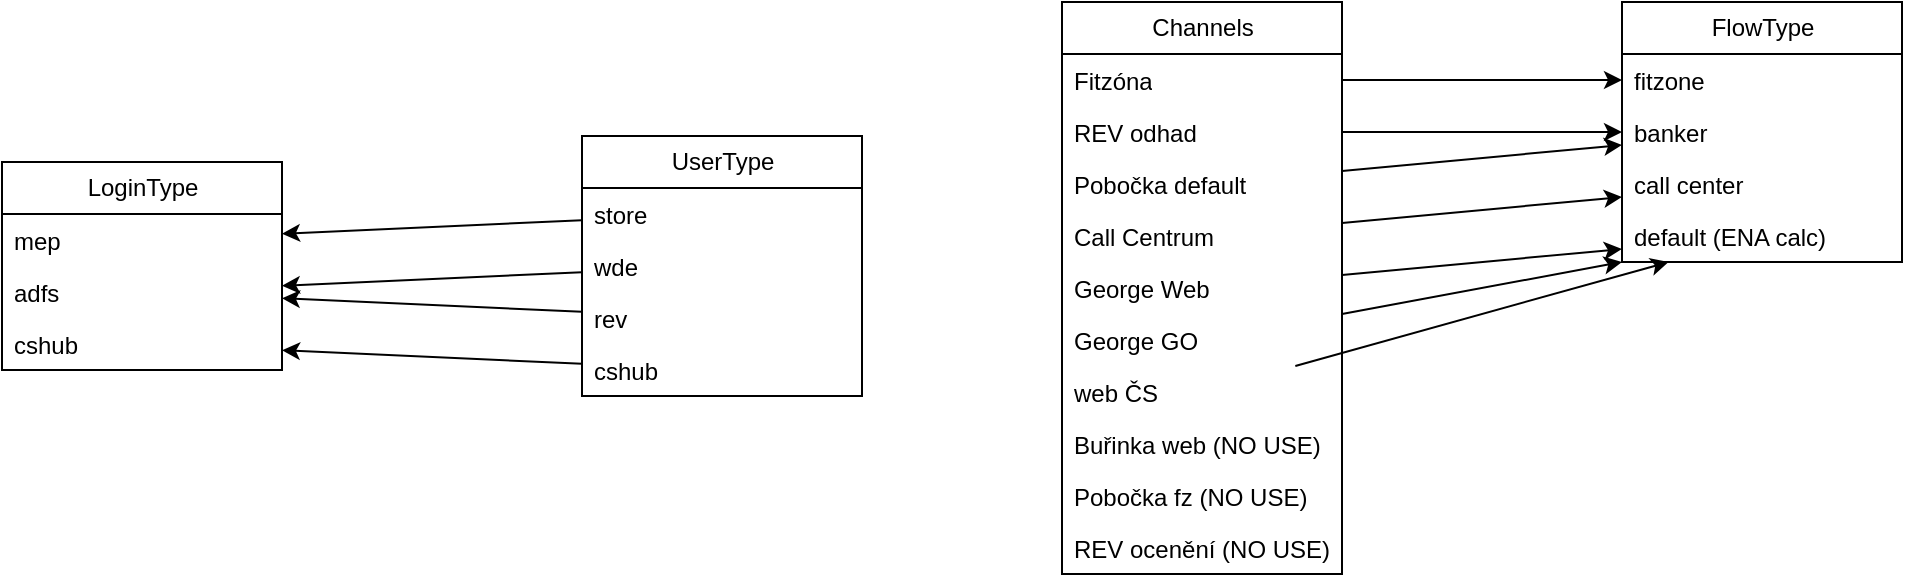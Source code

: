 <mxfile version="21.6.9" type="github">
  <diagram name="Stránka-1" id="3PBPj4A7SnuS5fqXDSdj">
    <mxGraphModel dx="2193" dy="729" grid="1" gridSize="10" guides="1" tooltips="1" connect="1" arrows="1" fold="1" page="1" pageScale="1" pageWidth="827" pageHeight="1169" math="0" shadow="0">
      <root>
        <mxCell id="0" />
        <mxCell id="1" parent="0" />
        <mxCell id="SjOJlThTYpRyi31LJR5W-23" value="UserType" style="swimlane;fontStyle=0;childLayout=stackLayout;horizontal=1;startSize=26;fillColor=none;horizontalStack=0;resizeParent=1;resizeParentMax=0;resizeLast=0;collapsible=1;marginBottom=0;html=1;" vertex="1" parent="1">
          <mxGeometry x="120" y="277" width="140" height="130" as="geometry">
            <mxRectangle x="80" y="380" width="90" height="30" as="alternateBounds" />
          </mxGeometry>
        </mxCell>
        <mxCell id="SjOJlThTYpRyi31LJR5W-24" value="store" style="text;strokeColor=none;fillColor=none;align=left;verticalAlign=top;spacingLeft=4;spacingRight=4;overflow=hidden;rotatable=0;points=[[0,0.5],[1,0.5]];portConstraint=eastwest;whiteSpace=wrap;html=1;" vertex="1" parent="SjOJlThTYpRyi31LJR5W-23">
          <mxGeometry y="26" width="140" height="26" as="geometry" />
        </mxCell>
        <mxCell id="SjOJlThTYpRyi31LJR5W-26" value="wde" style="text;strokeColor=none;fillColor=none;align=left;verticalAlign=top;spacingLeft=4;spacingRight=4;overflow=hidden;rotatable=0;points=[[0,0.5],[1,0.5]];portConstraint=eastwest;whiteSpace=wrap;html=1;" vertex="1" parent="SjOJlThTYpRyi31LJR5W-23">
          <mxGeometry y="52" width="140" height="26" as="geometry" />
        </mxCell>
        <mxCell id="SjOJlThTYpRyi31LJR5W-27" value="rev" style="text;strokeColor=none;fillColor=none;align=left;verticalAlign=top;spacingLeft=4;spacingRight=4;overflow=hidden;rotatable=0;points=[[0,0.5],[1,0.5]];portConstraint=eastwest;whiteSpace=wrap;html=1;" vertex="1" parent="SjOJlThTYpRyi31LJR5W-23">
          <mxGeometry y="78" width="140" height="26" as="geometry" />
        </mxCell>
        <mxCell id="SjOJlThTYpRyi31LJR5W-25" value="cshub" style="text;strokeColor=none;fillColor=none;align=left;verticalAlign=top;spacingLeft=4;spacingRight=4;overflow=hidden;rotatable=0;points=[[0,0.5],[1,0.5]];portConstraint=eastwest;whiteSpace=wrap;html=1;" vertex="1" parent="SjOJlThTYpRyi31LJR5W-23">
          <mxGeometry y="104" width="140" height="26" as="geometry" />
        </mxCell>
        <mxCell id="SjOJlThTYpRyi31LJR5W-28" value="LoginType" style="swimlane;fontStyle=0;childLayout=stackLayout;horizontal=1;startSize=26;fillColor=none;horizontalStack=0;resizeParent=1;resizeParentMax=0;resizeLast=0;collapsible=1;marginBottom=0;html=1;" vertex="1" parent="1">
          <mxGeometry x="-170" y="290" width="140" height="104" as="geometry" />
        </mxCell>
        <mxCell id="SjOJlThTYpRyi31LJR5W-29" value="mep" style="text;strokeColor=none;fillColor=none;align=left;verticalAlign=top;spacingLeft=4;spacingRight=4;overflow=hidden;rotatable=0;points=[[0,0.5],[1,0.5]];portConstraint=eastwest;whiteSpace=wrap;html=1;" vertex="1" parent="SjOJlThTYpRyi31LJR5W-28">
          <mxGeometry y="26" width="140" height="26" as="geometry" />
        </mxCell>
        <mxCell id="SjOJlThTYpRyi31LJR5W-30" value="adfs" style="text;strokeColor=none;fillColor=none;align=left;verticalAlign=top;spacingLeft=4;spacingRight=4;overflow=hidden;rotatable=0;points=[[0,0.5],[1,0.5]];portConstraint=eastwest;whiteSpace=wrap;html=1;" vertex="1" parent="SjOJlThTYpRyi31LJR5W-28">
          <mxGeometry y="52" width="140" height="26" as="geometry" />
        </mxCell>
        <mxCell id="SjOJlThTYpRyi31LJR5W-31" value="cshub" style="text;strokeColor=none;fillColor=none;align=left;verticalAlign=top;spacingLeft=4;spacingRight=4;overflow=hidden;rotatable=0;points=[[0,0.5],[1,0.5]];portConstraint=eastwest;whiteSpace=wrap;html=1;" vertex="1" parent="SjOJlThTYpRyi31LJR5W-28">
          <mxGeometry y="78" width="140" height="26" as="geometry" />
        </mxCell>
        <mxCell id="SjOJlThTYpRyi31LJR5W-32" value="Channels" style="swimlane;fontStyle=0;childLayout=stackLayout;horizontal=1;startSize=26;fillColor=none;horizontalStack=0;resizeParent=1;resizeParentMax=0;resizeLast=0;collapsible=1;marginBottom=0;html=1;" vertex="1" parent="1">
          <mxGeometry x="360" y="210" width="140" height="286" as="geometry" />
        </mxCell>
        <mxCell id="SjOJlThTYpRyi31LJR5W-33" value="Fitzóna" style="text;strokeColor=none;fillColor=none;align=left;verticalAlign=top;spacingLeft=4;spacingRight=4;overflow=hidden;rotatable=0;points=[[0,0.5],[1,0.5]];portConstraint=eastwest;whiteSpace=wrap;html=1;" vertex="1" parent="SjOJlThTYpRyi31LJR5W-32">
          <mxGeometry y="26" width="140" height="26" as="geometry" />
        </mxCell>
        <mxCell id="SjOJlThTYpRyi31LJR5W-41" value="REV odhad" style="text;strokeColor=none;fillColor=none;align=left;verticalAlign=top;spacingLeft=4;spacingRight=4;overflow=hidden;rotatable=0;points=[[0,0.5],[1,0.5]];portConstraint=eastwest;whiteSpace=wrap;html=1;" vertex="1" parent="SjOJlThTYpRyi31LJR5W-32">
          <mxGeometry y="52" width="140" height="26" as="geometry" />
        </mxCell>
        <mxCell id="SjOJlThTYpRyi31LJR5W-39" value="Pobočka default" style="text;strokeColor=none;fillColor=none;align=left;verticalAlign=top;spacingLeft=4;spacingRight=4;overflow=hidden;rotatable=0;points=[[0,0.5],[1,0.5]];portConstraint=eastwest;whiteSpace=wrap;html=1;" vertex="1" parent="SjOJlThTYpRyi31LJR5W-32">
          <mxGeometry y="78" width="140" height="26" as="geometry" />
        </mxCell>
        <mxCell id="SjOJlThTYpRyi31LJR5W-37" value="Call Centrum" style="text;strokeColor=none;fillColor=none;align=left;verticalAlign=top;spacingLeft=4;spacingRight=4;overflow=hidden;rotatable=0;points=[[0,0.5],[1,0.5]];portConstraint=eastwest;whiteSpace=wrap;html=1;" vertex="1" parent="SjOJlThTYpRyi31LJR5W-32">
          <mxGeometry y="104" width="140" height="26" as="geometry" />
        </mxCell>
        <mxCell id="SjOJlThTYpRyi31LJR5W-34" value="George Web" style="text;strokeColor=none;fillColor=none;align=left;verticalAlign=top;spacingLeft=4;spacingRight=4;overflow=hidden;rotatable=0;points=[[0,0.5],[1,0.5]];portConstraint=eastwest;whiteSpace=wrap;html=1;" vertex="1" parent="SjOJlThTYpRyi31LJR5W-32">
          <mxGeometry y="130" width="140" height="26" as="geometry" />
        </mxCell>
        <mxCell id="SjOJlThTYpRyi31LJR5W-35" value="George GO" style="text;strokeColor=none;fillColor=none;align=left;verticalAlign=top;spacingLeft=4;spacingRight=4;overflow=hidden;rotatable=0;points=[[0,0.5],[1,0.5]];portConstraint=eastwest;whiteSpace=wrap;html=1;" vertex="1" parent="SjOJlThTYpRyi31LJR5W-32">
          <mxGeometry y="156" width="140" height="26" as="geometry" />
        </mxCell>
        <mxCell id="SjOJlThTYpRyi31LJR5W-36" value="web ČS" style="text;strokeColor=none;fillColor=none;align=left;verticalAlign=top;spacingLeft=4;spacingRight=4;overflow=hidden;rotatable=0;points=[[0,0.5],[1,0.5]];portConstraint=eastwest;whiteSpace=wrap;html=1;" vertex="1" parent="SjOJlThTYpRyi31LJR5W-32">
          <mxGeometry y="182" width="140" height="26" as="geometry" />
        </mxCell>
        <mxCell id="SjOJlThTYpRyi31LJR5W-38" value="Buřinka web (NO USE)" style="text;strokeColor=none;fillColor=none;align=left;verticalAlign=top;spacingLeft=4;spacingRight=4;overflow=hidden;rotatable=0;points=[[0,0.5],[1,0.5]];portConstraint=eastwest;whiteSpace=wrap;html=1;" vertex="1" parent="SjOJlThTYpRyi31LJR5W-32">
          <mxGeometry y="208" width="140" height="26" as="geometry" />
        </mxCell>
        <mxCell id="SjOJlThTYpRyi31LJR5W-40" value="Pobočka fz (NO USE)" style="text;strokeColor=none;fillColor=none;align=left;verticalAlign=top;spacingLeft=4;spacingRight=4;overflow=hidden;rotatable=0;points=[[0,0.5],[1,0.5]];portConstraint=eastwest;whiteSpace=wrap;html=1;" vertex="1" parent="SjOJlThTYpRyi31LJR5W-32">
          <mxGeometry y="234" width="140" height="26" as="geometry" />
        </mxCell>
        <mxCell id="SjOJlThTYpRyi31LJR5W-42" value="REV ocenění (NO USE)" style="text;strokeColor=none;fillColor=none;align=left;verticalAlign=top;spacingLeft=4;spacingRight=4;overflow=hidden;rotatable=0;points=[[0,0.5],[1,0.5]];portConstraint=eastwest;whiteSpace=wrap;html=1;" vertex="1" parent="SjOJlThTYpRyi31LJR5W-32">
          <mxGeometry y="260" width="140" height="26" as="geometry" />
        </mxCell>
        <mxCell id="SjOJlThTYpRyi31LJR5W-43" value="FlowType" style="swimlane;fontStyle=0;childLayout=stackLayout;horizontal=1;startSize=26;fillColor=none;horizontalStack=0;resizeParent=1;resizeParentMax=0;resizeLast=0;collapsible=1;marginBottom=0;html=1;" vertex="1" parent="1">
          <mxGeometry x="640" y="210" width="140" height="130" as="geometry" />
        </mxCell>
        <mxCell id="SjOJlThTYpRyi31LJR5W-45" value="fitzone" style="text;strokeColor=none;fillColor=none;align=left;verticalAlign=top;spacingLeft=4;spacingRight=4;overflow=hidden;rotatable=0;points=[[0,0.5],[1,0.5]];portConstraint=eastwest;whiteSpace=wrap;html=1;" vertex="1" parent="SjOJlThTYpRyi31LJR5W-43">
          <mxGeometry y="26" width="140" height="26" as="geometry" />
        </mxCell>
        <mxCell id="SjOJlThTYpRyi31LJR5W-44" value="banker" style="text;strokeColor=none;fillColor=none;align=left;verticalAlign=top;spacingLeft=4;spacingRight=4;overflow=hidden;rotatable=0;points=[[0,0.5],[1,0.5]];portConstraint=eastwest;whiteSpace=wrap;html=1;" vertex="1" parent="SjOJlThTYpRyi31LJR5W-43">
          <mxGeometry y="52" width="140" height="26" as="geometry" />
        </mxCell>
        <mxCell id="SjOJlThTYpRyi31LJR5W-46" value="call center" style="text;strokeColor=none;fillColor=none;align=left;verticalAlign=top;spacingLeft=4;spacingRight=4;overflow=hidden;rotatable=0;points=[[0,0.5],[1,0.5]];portConstraint=eastwest;whiteSpace=wrap;html=1;" vertex="1" parent="SjOJlThTYpRyi31LJR5W-43">
          <mxGeometry y="78" width="140" height="26" as="geometry" />
        </mxCell>
        <mxCell id="SjOJlThTYpRyi31LJR5W-47" value="default (ENA calc)" style="text;strokeColor=none;fillColor=none;align=left;verticalAlign=top;spacingLeft=4;spacingRight=4;overflow=hidden;rotatable=0;points=[[0,0.5],[1,0.5]];portConstraint=eastwest;whiteSpace=wrap;html=1;" vertex="1" parent="SjOJlThTYpRyi31LJR5W-43">
          <mxGeometry y="104" width="140" height="26" as="geometry" />
        </mxCell>
        <mxCell id="SjOJlThTYpRyi31LJR5W-49" value="" style="endArrow=classic;html=1;rounded=0;entryX=0;entryY=0.5;entryDx=0;entryDy=0;" edge="1" parent="1" source="SjOJlThTYpRyi31LJR5W-33" target="SjOJlThTYpRyi31LJR5W-45">
          <mxGeometry width="50" height="50" relative="1" as="geometry">
            <mxPoint x="370" y="180" as="sourcePoint" />
            <mxPoint x="550" y="100" as="targetPoint" />
          </mxGeometry>
        </mxCell>
        <mxCell id="SjOJlThTYpRyi31LJR5W-50" value="" style="endArrow=classic;html=1;rounded=0;" edge="1" parent="1" source="SjOJlThTYpRyi31LJR5W-24" target="SjOJlThTYpRyi31LJR5W-29">
          <mxGeometry width="50" height="50" relative="1" as="geometry">
            <mxPoint x="370" y="180" as="sourcePoint" />
            <mxPoint x="420" y="130" as="targetPoint" />
          </mxGeometry>
        </mxCell>
        <mxCell id="SjOJlThTYpRyi31LJR5W-51" value="" style="endArrow=classic;html=1;rounded=0;" edge="1" parent="1" source="SjOJlThTYpRyi31LJR5W-34" target="SjOJlThTYpRyi31LJR5W-47">
          <mxGeometry width="50" height="50" relative="1" as="geometry">
            <mxPoint x="370" y="220" as="sourcePoint" />
            <mxPoint x="420" y="170" as="targetPoint" />
          </mxGeometry>
        </mxCell>
        <mxCell id="SjOJlThTYpRyi31LJR5W-52" value="" style="endArrow=classic;html=1;rounded=0;" edge="1" parent="1" source="SjOJlThTYpRyi31LJR5W-35" target="SjOJlThTYpRyi31LJR5W-47">
          <mxGeometry width="50" height="50" relative="1" as="geometry">
            <mxPoint x="370" y="220" as="sourcePoint" />
            <mxPoint x="700" y="290" as="targetPoint" />
          </mxGeometry>
        </mxCell>
        <mxCell id="SjOJlThTYpRyi31LJR5W-53" value="" style="endArrow=classic;html=1;rounded=0;" edge="1" parent="1" source="SjOJlThTYpRyi31LJR5W-37" target="SjOJlThTYpRyi31LJR5W-46">
          <mxGeometry width="50" height="50" relative="1" as="geometry">
            <mxPoint x="370" y="220" as="sourcePoint" />
            <mxPoint x="420" y="170" as="targetPoint" />
          </mxGeometry>
        </mxCell>
        <mxCell id="SjOJlThTYpRyi31LJR5W-54" value="" style="endArrow=classic;html=1;rounded=0;" edge="1" parent="1" source="SjOJlThTYpRyi31LJR5W-39" target="SjOJlThTYpRyi31LJR5W-44">
          <mxGeometry width="50" height="50" relative="1" as="geometry">
            <mxPoint x="370" y="220" as="sourcePoint" />
            <mxPoint x="420" y="170" as="targetPoint" />
          </mxGeometry>
        </mxCell>
        <mxCell id="SjOJlThTYpRyi31LJR5W-55" value="" style="endArrow=classic;html=1;rounded=0;" edge="1" parent="1" source="SjOJlThTYpRyi31LJR5W-41" target="SjOJlThTYpRyi31LJR5W-44">
          <mxGeometry width="50" height="50" relative="1" as="geometry">
            <mxPoint x="370" y="220" as="sourcePoint" />
            <mxPoint x="420" y="170" as="targetPoint" />
          </mxGeometry>
        </mxCell>
        <mxCell id="SjOJlThTYpRyi31LJR5W-56" value="" style="endArrow=classic;html=1;rounded=0;" edge="1" parent="1" source="SjOJlThTYpRyi31LJR5W-36" target="SjOJlThTYpRyi31LJR5W-47">
          <mxGeometry width="50" height="50" relative="1" as="geometry">
            <mxPoint x="570" y="390" as="sourcePoint" />
            <mxPoint x="690" y="420" as="targetPoint" />
          </mxGeometry>
        </mxCell>
        <mxCell id="SjOJlThTYpRyi31LJR5W-57" value="" style="endArrow=classic;html=1;rounded=0;" edge="1" parent="1" source="SjOJlThTYpRyi31LJR5W-25" target="SjOJlThTYpRyi31LJR5W-31">
          <mxGeometry width="50" height="50" relative="1" as="geometry">
            <mxPoint x="370" y="220" as="sourcePoint" />
            <mxPoint x="420" y="170" as="targetPoint" />
          </mxGeometry>
        </mxCell>
        <mxCell id="SjOJlThTYpRyi31LJR5W-58" value="" style="endArrow=classic;html=1;rounded=0;" edge="1" parent="1" source="SjOJlThTYpRyi31LJR5W-26" target="SjOJlThTYpRyi31LJR5W-30">
          <mxGeometry width="50" height="50" relative="1" as="geometry">
            <mxPoint x="370" y="220" as="sourcePoint" />
            <mxPoint x="420" y="170" as="targetPoint" />
          </mxGeometry>
        </mxCell>
        <mxCell id="SjOJlThTYpRyi31LJR5W-59" value="" style="endArrow=classic;html=1;rounded=0;" edge="1" parent="1" source="SjOJlThTYpRyi31LJR5W-27" target="SjOJlThTYpRyi31LJR5W-30">
          <mxGeometry width="50" height="50" relative="1" as="geometry">
            <mxPoint x="370" y="220" as="sourcePoint" />
            <mxPoint x="420" y="170" as="targetPoint" />
          </mxGeometry>
        </mxCell>
      </root>
    </mxGraphModel>
  </diagram>
</mxfile>
